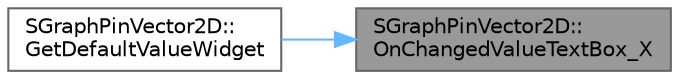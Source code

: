 digraph "SGraphPinVector2D::OnChangedValueTextBox_X"
{
 // INTERACTIVE_SVG=YES
 // LATEX_PDF_SIZE
  bgcolor="transparent";
  edge [fontname=Helvetica,fontsize=10,labelfontname=Helvetica,labelfontsize=10];
  node [fontname=Helvetica,fontsize=10,shape=box,height=0.2,width=0.4];
  rankdir="RL";
  Node1 [id="Node000001",label="SGraphPinVector2D::\lOnChangedValueTextBox_X",height=0.2,width=0.4,color="gray40", fillcolor="grey60", style="filled", fontcolor="black",tooltip=" "];
  Node1 -> Node2 [id="edge1_Node000001_Node000002",dir="back",color="steelblue1",style="solid",tooltip=" "];
  Node2 [id="Node000002",label="SGraphPinVector2D::\lGetDefaultValueWidget",height=0.2,width=0.4,color="grey40", fillcolor="white", style="filled",URL="$d3/d4a/classSGraphPinVector2D.html#aa7f78d47074ba2f901348b8c5be5a911",tooltip="Function to create class specific widget."];
}
